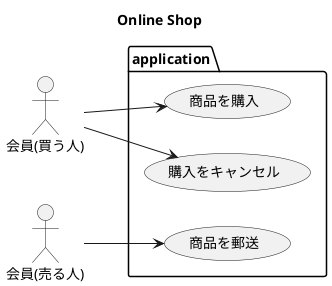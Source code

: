 @startuml
title Online Shop

left to right direction

actor "会員(買う人)" as buyer
actor "会員(売る人)" as seller

package application {
    usecase "商品を購入" as buy
    usecase "購入をキャンセル" as cancel
    usecase "商品を郵送" as deliver
}

buyer --> buy
buyer --> cancel
seller --> deliver

@enduml
